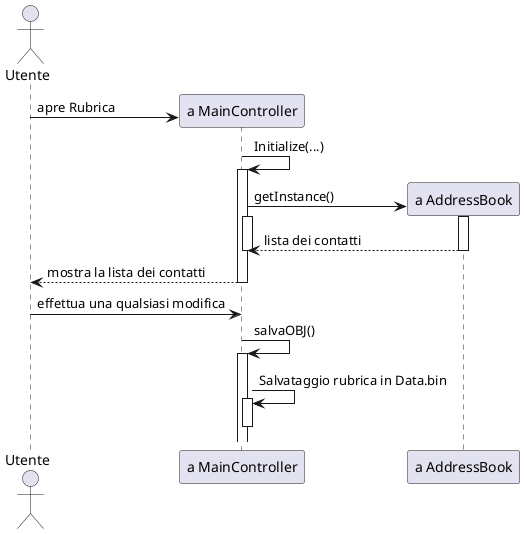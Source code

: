 @startuml salvataggio in locale
actor Utente as u
participant "a MainController" as mc
participant "a AddressBook" as ab

u -> mc ** : apre Rubrica
mc -> mc : Initialize(...)
activate mc
mc -> ab ** : getInstance()
activate ab
activate mc
ab --> mc : lista dei contatti
deactivate mc
deactivate ab
mc --> u : mostra la lista dei contatti
deactivate mc
u -> mc : effettua una qualsiasi modifica
mc -> mc : salvaOBJ()
activate mc
mc -> mc : Salvataggio rubrica in Data.bin
activate mc
deactivate mc
@enduml